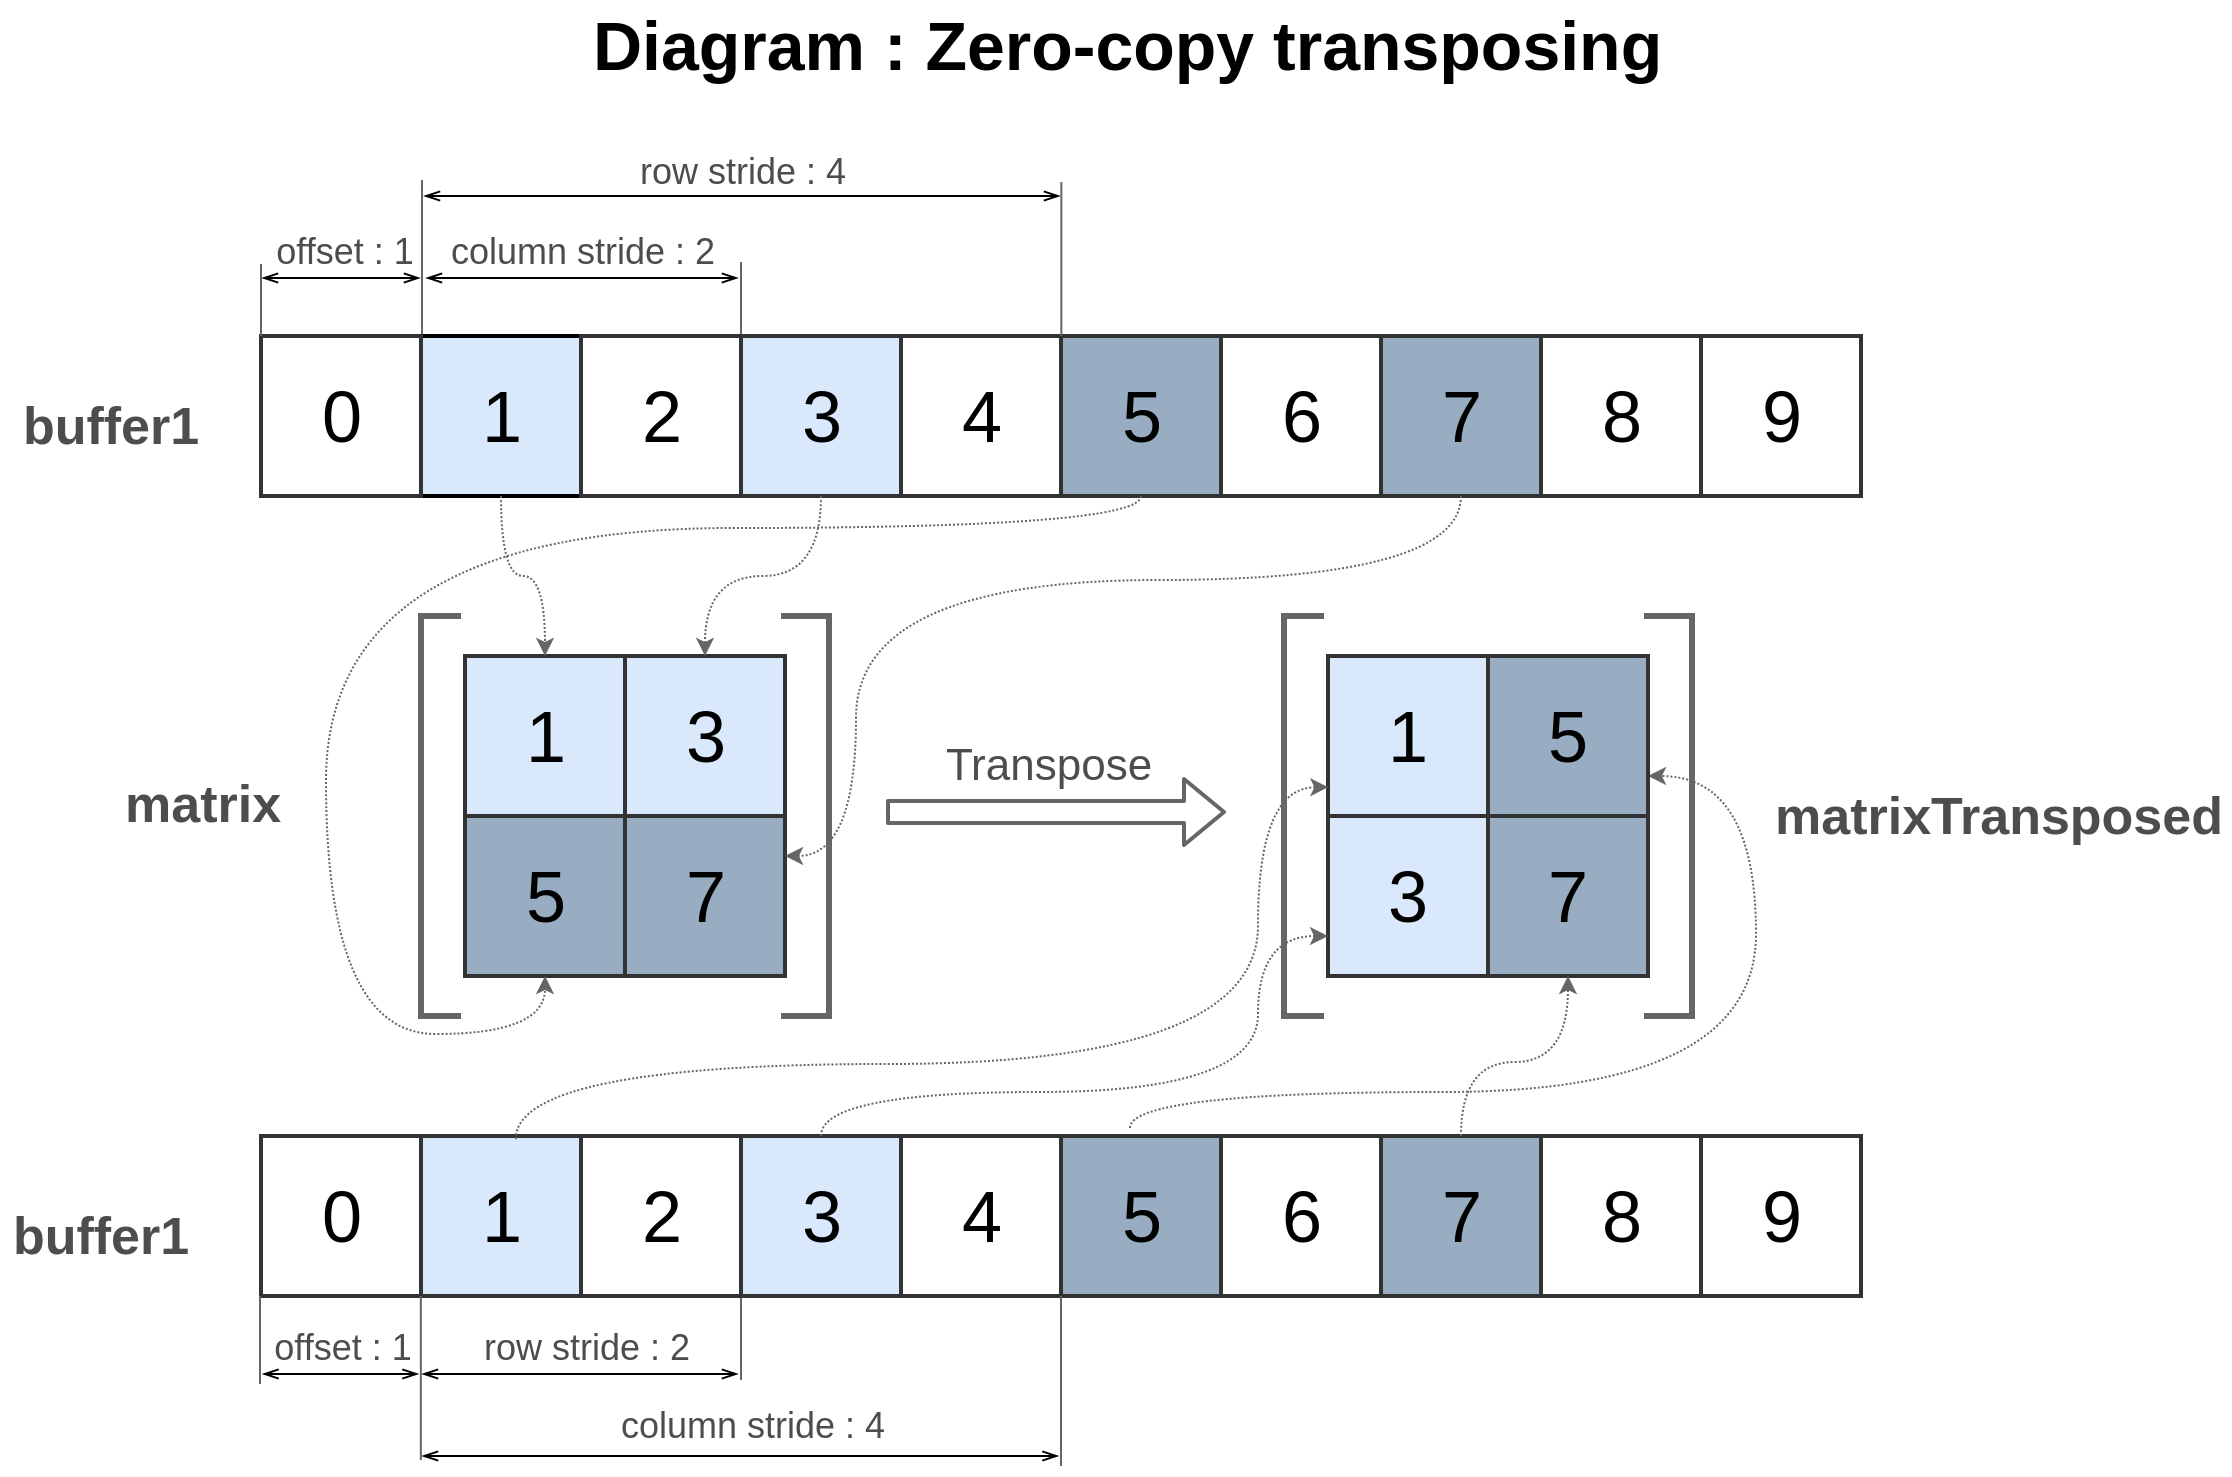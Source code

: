 <mxfile version="12.9.10" type="device" pages="4"><diagram name="ZeroCopyTransposing" id="brjFqHeYQpDOKSrigi9Z"><mxGraphModel dx="1102" dy="572" grid="1" gridSize="1" guides="1" tooltips="1" connect="1" arrows="1" fold="1" page="1" pageScale="1" pageWidth="1400" pageHeight="850" math="0" shadow="0"><root><mxCell id="mjjIMw6PXteYyXm4vTAw-0"/><mxCell id="mjjIMw6PXteYyXm4vTAw-1" parent="mjjIMw6PXteYyXm4vTAw-0"/><mxCell id="mjjIMw6PXteYyXm4vTAw-38" value="Diagram : Zero-copy transposing&amp;nbsp;" style="text;html=1;align=center;verticalAlign=middle;resizable=0;points=[];autosize=1;fontSize=34;fontColor=#000000;fontStyle=1" parent="mjjIMw6PXteYyXm4vTAw-1" vertex="1"><mxGeometry x="451" y="87" width="554" height="46" as="geometry"/></mxCell><mxCell id="X0NsuI-J3AYnw7qVYtDs-2" value="" style="group" parent="mjjIMw6PXteYyXm4vTAw-1" vertex="1" connectable="0"><mxGeometry x="160" y="159" width="1115" height="661" as="geometry"/></mxCell><mxCell id="mjjIMw6PXteYyXm4vTAw-2" value="1" style="whiteSpace=wrap;html=1;aspect=fixed;strokeWidth=2;fontSize=36;strokeColor=#000000;fillColor=#DAE8FC;" parent="X0NsuI-J3AYnw7qVYtDs-2" vertex="1"><mxGeometry x="210.5" y="96" width="80" height="80" as="geometry"/></mxCell><mxCell id="mjjIMw6PXteYyXm4vTAw-3" value="2" style="whiteSpace=wrap;html=1;aspect=fixed;strokeWidth=2;fontSize=36;fillColor=#FFFFFF;strokeColor=#333333;" parent="X0NsuI-J3AYnw7qVYtDs-2" vertex="1"><mxGeometry x="290.5" y="96" width="80" height="80" as="geometry"/></mxCell><mxCell id="mjjIMw6PXteYyXm4vTAw-4" value="3" style="whiteSpace=wrap;html=1;aspect=fixed;strokeWidth=2;fontSize=36;strokeColor=#333333;fillColor=#DAE8FC;" parent="X0NsuI-J3AYnw7qVYtDs-2" vertex="1"><mxGeometry x="370.5" y="96" width="80" height="80" as="geometry"/></mxCell><mxCell id="mjjIMw6PXteYyXm4vTAw-5" value="4" style="whiteSpace=wrap;html=1;aspect=fixed;strokeWidth=2;fontSize=36;fillColor=#FFFFFF;strokeColor=#333333;" parent="X0NsuI-J3AYnw7qVYtDs-2" vertex="1"><mxGeometry x="450.5" y="96" width="80" height="80" as="geometry"/></mxCell><mxCell id="mjjIMw6PXteYyXm4vTAw-6" value="5" style="whiteSpace=wrap;html=1;aspect=fixed;strokeWidth=2;fontSize=36;strokeColor=#333333;fillColor=#99ADC2;gradientColor=none;" parent="X0NsuI-J3AYnw7qVYtDs-2" vertex="1"><mxGeometry x="530.5" y="96" width="80" height="80" as="geometry"/></mxCell><mxCell id="mjjIMw6PXteYyXm4vTAw-7" value="6" style="whiteSpace=wrap;html=1;aspect=fixed;strokeWidth=2;fontSize=36;fillColor=#FFFFFF;strokeColor=#333333;" parent="X0NsuI-J3AYnw7qVYtDs-2" vertex="1"><mxGeometry x="610.5" y="96" width="80" height="80" as="geometry"/></mxCell><mxCell id="mjjIMw6PXteYyXm4vTAw-8" value="7" style="whiteSpace=wrap;html=1;aspect=fixed;strokeWidth=2;fontSize=36;strokeColor=#333333;fillColor=#99ADC2;fontColor=#000000;" parent="X0NsuI-J3AYnw7qVYtDs-2" vertex="1"><mxGeometry x="690.5" y="96" width="80" height="80" as="geometry"/></mxCell><mxCell id="mjjIMw6PXteYyXm4vTAw-9" value="buffer1" style="text;html=1;align=center;verticalAlign=middle;resizable=0;points=[];autosize=1;fontSize=26;fontColor=#4D4D4D;fontStyle=1" parent="X0NsuI-J3AYnw7qVYtDs-2" vertex="1"><mxGeometry x="5.5" y="123" width="99" height="36" as="geometry"/></mxCell><mxCell id="mjjIMw6PXteYyXm4vTAw-11" value="offset : 1" style="text;html=1;align=center;verticalAlign=middle;resizable=0;points=[];autosize=1;fontSize=18;fontColor=#4D4D4D;" parent="X0NsuI-J3AYnw7qVYtDs-2" vertex="1"><mxGeometry x="131.5" y="40" width="80" height="27" as="geometry"/></mxCell><mxCell id="mjjIMw6PXteYyXm4vTAw-14" value="column stride : 2" style="text;html=1;align=center;verticalAlign=middle;resizable=0;points=[];autosize=1;fontSize=18;fontColor=#4D4D4D;" parent="X0NsuI-J3AYnw7qVYtDs-2" vertex="1"><mxGeometry x="219" y="40" width="143" height="27" as="geometry"/></mxCell><mxCell id="mjjIMw6PXteYyXm4vTAw-15" value="8" style="whiteSpace=wrap;html=1;aspect=fixed;strokeWidth=2;fontSize=36;strokeColor=#333333;" parent="X0NsuI-J3AYnw7qVYtDs-2" vertex="1"><mxGeometry x="770.5" y="96" width="80" height="80" as="geometry"/></mxCell><mxCell id="mjjIMw6PXteYyXm4vTAw-16" value="9" style="whiteSpace=wrap;html=1;aspect=fixed;strokeWidth=2;fontSize=36;strokeColor=#333333;" parent="X0NsuI-J3AYnw7qVYtDs-2" vertex="1"><mxGeometry x="850.5" y="96" width="80" height="80" as="geometry"/></mxCell><mxCell id="mjjIMw6PXteYyXm4vTAw-19" value="row stride : 4" style="text;html=1;align=center;verticalAlign=middle;resizable=0;points=[];autosize=1;fontSize=18;fontColor=#4D4D4D;" parent="X0NsuI-J3AYnw7qVYtDs-2" vertex="1"><mxGeometry x="314" width="114" height="27" as="geometry"/></mxCell><mxCell id="mjjIMw6PXteYyXm4vTAw-20" value="1" style="whiteSpace=wrap;html=1;aspect=fixed;strokeWidth=2;fontSize=36;strokeColor=#333333;fillColor=#DAE8FC;" parent="X0NsuI-J3AYnw7qVYtDs-2" vertex="1"><mxGeometry x="210.5" y="496" width="80" height="80" as="geometry"/></mxCell><mxCell id="mjjIMw6PXteYyXm4vTAw-21" value="2" style="whiteSpace=wrap;html=1;aspect=fixed;strokeWidth=2;fontSize=36;fillColor=#FFFFFF;strokeColor=#333333;" parent="X0NsuI-J3AYnw7qVYtDs-2" vertex="1"><mxGeometry x="290.5" y="496" width="80" height="80" as="geometry"/></mxCell><mxCell id="mjjIMw6PXteYyXm4vTAw-22" value="3" style="whiteSpace=wrap;html=1;aspect=fixed;strokeWidth=2;fontSize=36;strokeColor=#333333;fillColor=#DAE8FC;" parent="X0NsuI-J3AYnw7qVYtDs-2" vertex="1"><mxGeometry x="370.5" y="496" width="80" height="80" as="geometry"/></mxCell><mxCell id="mjjIMw6PXteYyXm4vTAw-23" value="4" style="whiteSpace=wrap;html=1;aspect=fixed;strokeWidth=2;fontSize=36;fillColor=#FFFFFF;strokeColor=#333333;" parent="X0NsuI-J3AYnw7qVYtDs-2" vertex="1"><mxGeometry x="450.5" y="496" width="80" height="80" as="geometry"/></mxCell><mxCell id="mjjIMw6PXteYyXm4vTAw-24" value="5" style="whiteSpace=wrap;html=1;aspect=fixed;strokeWidth=2;fontSize=36;strokeColor=#333333;fillColor=#99ADC2;gradientColor=none;" parent="X0NsuI-J3AYnw7qVYtDs-2" vertex="1"><mxGeometry x="530.5" y="496" width="80" height="80" as="geometry"/></mxCell><mxCell id="mjjIMw6PXteYyXm4vTAw-25" value="6" style="whiteSpace=wrap;html=1;aspect=fixed;strokeWidth=2;fontSize=36;fillColor=#FFFFFF;strokeColor=#333333;" parent="X0NsuI-J3AYnw7qVYtDs-2" vertex="1"><mxGeometry x="610.5" y="496" width="80" height="80" as="geometry"/></mxCell><mxCell id="mjjIMw6PXteYyXm4vTAw-26" value="7" style="whiteSpace=wrap;html=1;aspect=fixed;strokeWidth=2;fontSize=36;strokeColor=#333333;fillColor=#99ADC2;fontColor=#000000;" parent="X0NsuI-J3AYnw7qVYtDs-2" vertex="1"><mxGeometry x="690.5" y="496" width="80" height="80" as="geometry"/></mxCell><mxCell id="mjjIMw6PXteYyXm4vTAw-27" value="buffer1" style="text;html=1;align=center;verticalAlign=middle;resizable=0;points=[];autosize=1;fontSize=26;fontColor=#4D4D4D;fontStyle=1" parent="X0NsuI-J3AYnw7qVYtDs-2" vertex="1"><mxGeometry y="528" width="99" height="36" as="geometry"/></mxCell><mxCell id="mjjIMw6PXteYyXm4vTAw-33" value="8" style="whiteSpace=wrap;html=1;aspect=fixed;strokeWidth=2;fontSize=36;strokeColor=#333333;" parent="X0NsuI-J3AYnw7qVYtDs-2" vertex="1"><mxGeometry x="770.5" y="496" width="80" height="80" as="geometry"/></mxCell><mxCell id="mjjIMw6PXteYyXm4vTAw-34" value="9" style="whiteSpace=wrap;html=1;aspect=fixed;strokeWidth=2;fontSize=36;strokeColor=#333333;" parent="X0NsuI-J3AYnw7qVYtDs-2" vertex="1"><mxGeometry x="850.5" y="496" width="80" height="80" as="geometry"/></mxCell><mxCell id="mjjIMw6PXteYyXm4vTAw-39" value="matrix" style="text;html=1;align=center;verticalAlign=middle;resizable=0;points=[];autosize=1;fontSize=26;fontColor=#4D4D4D;fontStyle=1" parent="X0NsuI-J3AYnw7qVYtDs-2" vertex="1"><mxGeometry x="57" y="312" width="88" height="36" as="geometry"/></mxCell><mxCell id="mjjIMw6PXteYyXm4vTAw-40" value="matrixTransposed" style="text;html=1;align=center;verticalAlign=middle;resizable=0;points=[];autosize=1;fontSize=26;fontColor=#4D4D4D;fontStyle=1" parent="X0NsuI-J3AYnw7qVYtDs-2" vertex="1"><mxGeometry x="883" y="318" width="232" height="36" as="geometry"/></mxCell><mxCell id="mjjIMw6PXteYyXm4vTAw-41" value="0" style="whiteSpace=wrap;html=1;aspect=fixed;strokeWidth=2;fontSize=36;fillColor=#FFFFFF;strokeColor=#333333;" parent="X0NsuI-J3AYnw7qVYtDs-2" vertex="1"><mxGeometry x="130.5" y="96" width="80" height="80" as="geometry"/></mxCell><mxCell id="mjjIMw6PXteYyXm4vTAw-42" value="0" style="whiteSpace=wrap;html=1;aspect=fixed;strokeWidth=2;fontSize=36;fillColor=#FFFFFF;strokeColor=#333333;" parent="X0NsuI-J3AYnw7qVYtDs-2" vertex="1"><mxGeometry x="130.5" y="496" width="80" height="80" as="geometry"/></mxCell><mxCell id="mjjIMw6PXteYyXm4vTAw-43" value="1" style="whiteSpace=wrap;html=1;aspect=fixed;strokeWidth=2;fontSize=36;strokeColor=#333333;fillColor=#DAE8FC;" parent="X0NsuI-J3AYnw7qVYtDs-2" vertex="1"><mxGeometry x="232.5" y="256" width="80" height="80" as="geometry"/></mxCell><mxCell id="mjjIMw6PXteYyXm4vTAw-44" value="3" style="whiteSpace=wrap;html=1;aspect=fixed;strokeWidth=2;fontSize=36;strokeColor=#333333;fillColor=#DAE8FC;" parent="X0NsuI-J3AYnw7qVYtDs-2" vertex="1"><mxGeometry x="312.5" y="256" width="80" height="80" as="geometry"/></mxCell><mxCell id="mjjIMw6PXteYyXm4vTAw-45" value="5" style="whiteSpace=wrap;html=1;aspect=fixed;strokeWidth=2;fontSize=36;strokeColor=#333333;fillColor=#99ADC2;gradientColor=none;" parent="X0NsuI-J3AYnw7qVYtDs-2" vertex="1"><mxGeometry x="232.5" y="336" width="80" height="80" as="geometry"/></mxCell><mxCell id="mjjIMw6PXteYyXm4vTAw-46" value="7" style="whiteSpace=wrap;html=1;aspect=fixed;strokeWidth=2;fontSize=36;strokeColor=#333333;fillColor=#99ADC2;fontColor=#000000;" parent="X0NsuI-J3AYnw7qVYtDs-2" vertex="1"><mxGeometry x="312.5" y="336" width="80" height="80" as="geometry"/></mxCell><mxCell id="mjjIMw6PXteYyXm4vTAw-47" value="" style="endArrow=none;html=1;fontSize=40;strokeWidth=3;rounded=0;strokeColor=#666666;" parent="X0NsuI-J3AYnw7qVYtDs-2" edge="1"><mxGeometry width="50" height="50" relative="1" as="geometry"><mxPoint x="230.5" y="436" as="sourcePoint"/><mxPoint x="230.5" y="236" as="targetPoint"/><Array as="points"><mxPoint x="210.5" y="436"/><mxPoint x="210.5" y="236"/></Array></mxGeometry></mxCell><mxCell id="mjjIMw6PXteYyXm4vTAw-48" value="" style="endArrow=none;html=1;fontSize=40;strokeWidth=3;rounded=0;strokeColor=#666666;" parent="X0NsuI-J3AYnw7qVYtDs-2" edge="1"><mxGeometry width="50" height="50" relative="1" as="geometry"><mxPoint x="390.5" y="236" as="sourcePoint"/><mxPoint x="390.5" y="436" as="targetPoint"/><Array as="points"><mxPoint x="414.5" y="236"/><mxPoint x="414.5" y="436"/></Array></mxGeometry></mxCell><mxCell id="mjjIMw6PXteYyXm4vTAw-49" value="1" style="whiteSpace=wrap;html=1;aspect=fixed;strokeWidth=2;fontSize=36;strokeColor=#333333;fillColor=#DAE8FC;" parent="X0NsuI-J3AYnw7qVYtDs-2" vertex="1"><mxGeometry x="664" y="256" width="80" height="80" as="geometry"/></mxCell><mxCell id="mjjIMw6PXteYyXm4vTAw-50" value="5" style="whiteSpace=wrap;html=1;aspect=fixed;strokeWidth=2;fontSize=36;strokeColor=#333333;fillColor=#B5CDE6;gradientColor=none;" parent="X0NsuI-J3AYnw7qVYtDs-2" vertex="1"><mxGeometry x="744" y="256" width="80" height="80" as="geometry"/></mxCell><mxCell id="mjjIMw6PXteYyXm4vTAw-51" value="3" style="whiteSpace=wrap;html=1;aspect=fixed;strokeWidth=2;fontSize=36;strokeColor=#333333;fillColor=#DAE8FC;" parent="X0NsuI-J3AYnw7qVYtDs-2" vertex="1"><mxGeometry x="664" y="336" width="80" height="80" as="geometry"/></mxCell><mxCell id="mjjIMw6PXteYyXm4vTAw-52" value="7" style="whiteSpace=wrap;html=1;aspect=fixed;strokeWidth=2;fontSize=36;strokeColor=#333333;fillColor=#99ADC2;fontColor=#000000;" parent="X0NsuI-J3AYnw7qVYtDs-2" vertex="1"><mxGeometry x="744" y="336" width="80" height="80" as="geometry"/></mxCell><mxCell id="mjjIMw6PXteYyXm4vTAw-53" value="" style="endArrow=none;html=1;fontSize=40;strokeWidth=3;rounded=0;strokeColor=#666666;" parent="X0NsuI-J3AYnw7qVYtDs-2" edge="1"><mxGeometry width="50" height="50" relative="1" as="geometry"><mxPoint x="662" y="436" as="sourcePoint"/><mxPoint x="662" y="236" as="targetPoint"/><Array as="points"><mxPoint x="642" y="436"/><mxPoint x="642" y="236"/></Array></mxGeometry></mxCell><mxCell id="mjjIMw6PXteYyXm4vTAw-54" value="" style="endArrow=none;html=1;fontSize=40;strokeWidth=3;rounded=0;strokeColor=#666666;" parent="X0NsuI-J3AYnw7qVYtDs-2" edge="1"><mxGeometry width="50" height="50" relative="1" as="geometry"><mxPoint x="822" y="236" as="sourcePoint"/><mxPoint x="822" y="436" as="targetPoint"/><Array as="points"><mxPoint x="846" y="236"/><mxPoint x="846" y="436"/></Array></mxGeometry></mxCell><mxCell id="mjjIMw6PXteYyXm4vTAw-57" value="" style="shape=flexArrow;endArrow=classic;html=1;strokeColor=#666666;strokeWidth=2;fontSize=29;fontColor=#333333;" parent="X0NsuI-J3AYnw7qVYtDs-2" edge="1"><mxGeometry width="50" height="50" relative="1" as="geometry"><mxPoint x="443" y="334" as="sourcePoint"/><mxPoint x="613" y="334" as="targetPoint"/></mxGeometry></mxCell><mxCell id="b6yClRXL2oSQO8NkGz7G-1" value="" style="endArrow=none;html=1;strokeColor=#666666;strokeWidth=1;fontSize=26;fontColor=#333333;exitX=0;exitY=0;exitDx=0;exitDy=0;" parent="X0NsuI-J3AYnw7qVYtDs-2" edge="1"><mxGeometry width="50" height="50" relative="1" as="geometry"><mxPoint x="211" y="95" as="sourcePoint"/><mxPoint x="211" y="18" as="targetPoint"/></mxGeometry></mxCell><mxCell id="b6yClRXL2oSQO8NkGz7G-3" value="" style="endArrow=openThin;startArrow=openThin;html=1;strokeColor=#000000;strokeWidth=1;fontSize=26;fontColor=#333333;startFill=0;endFill=0;" parent="X0NsuI-J3AYnw7qVYtDs-2" edge="1"><mxGeometry width="50" height="50" relative="1" as="geometry"><mxPoint x="131" y="67" as="sourcePoint"/><mxPoint x="210" y="67" as="targetPoint"/></mxGeometry></mxCell><mxCell id="b6yClRXL2oSQO8NkGz7G-5" value="" style="endArrow=openThin;startArrow=openThin;html=1;strokeColor=#000000;strokeWidth=1;fontSize=26;fontColor=#333333;startFill=0;endFill=0;" parent="X0NsuI-J3AYnw7qVYtDs-2" edge="1"><mxGeometry width="50" height="50" relative="1" as="geometry"><mxPoint x="213" y="67" as="sourcePoint"/><mxPoint x="369" y="67" as="targetPoint"/></mxGeometry></mxCell><mxCell id="b6yClRXL2oSQO8NkGz7G-7" value="" style="endArrow=none;html=1;strokeColor=#666666;strokeWidth=1;fontSize=26;fontColor=#333333;exitX=0;exitY=0;exitDx=0;exitDy=0;" parent="X0NsuI-J3AYnw7qVYtDs-2" edge="1"><mxGeometry width="50" height="50" relative="1" as="geometry"><mxPoint x="370.5" y="95" as="sourcePoint"/><mxPoint x="370.5" y="59" as="targetPoint"/></mxGeometry></mxCell><mxCell id="b6yClRXL2oSQO8NkGz7G-8" value="" style="endArrow=openThin;startArrow=openThin;html=1;strokeColor=#000000;strokeWidth=1;fontSize=26;fontColor=#333333;startFill=0;endFill=0;" parent="X0NsuI-J3AYnw7qVYtDs-2" edge="1"><mxGeometry width="50" height="50" relative="1" as="geometry"><mxPoint x="212" y="26" as="sourcePoint"/><mxPoint x="530" y="26" as="targetPoint"/></mxGeometry></mxCell><mxCell id="b6yClRXL2oSQO8NkGz7G-9" value="offset : 1" style="text;html=1;align=center;verticalAlign=middle;resizable=0;points=[];autosize=1;fontSize=18;fontColor=#4D4D4D;" parent="X0NsuI-J3AYnw7qVYtDs-2" vertex="1"><mxGeometry x="130.75" y="588" width="80" height="27" as="geometry"/></mxCell><mxCell id="b6yClRXL2oSQO8NkGz7G-10" value="row stride : 2" style="text;html=1;align=center;verticalAlign=middle;resizable=0;points=[];autosize=1;fontSize=18;fontColor=#4D4D4D;" parent="X0NsuI-J3AYnw7qVYtDs-2" vertex="1"><mxGeometry x="236.25" y="588" width="114" height="27" as="geometry"/></mxCell><mxCell id="b6yClRXL2oSQO8NkGz7G-11" value="column stride : 4" style="text;html=1;align=center;verticalAlign=middle;resizable=0;points=[];autosize=1;fontSize=18;fontColor=#4D4D4D;" parent="X0NsuI-J3AYnw7qVYtDs-2" vertex="1"><mxGeometry x="304" y="627" width="143" height="27" as="geometry"/></mxCell><mxCell id="b6yClRXL2oSQO8NkGz7G-12" value="" style="endArrow=none;html=1;strokeColor=#666666;strokeWidth=1;fontSize=26;fontColor=#333333;" parent="X0NsuI-J3AYnw7qVYtDs-2" edge="1"><mxGeometry width="50" height="50" relative="1" as="geometry"><mxPoint x="130" y="620" as="sourcePoint"/><mxPoint x="130" y="576" as="targetPoint"/></mxGeometry></mxCell><mxCell id="b6yClRXL2oSQO8NkGz7G-13" value="" style="endArrow=none;html=1;strokeColor=#666666;strokeWidth=1;fontSize=26;fontColor=#333333;" parent="X0NsuI-J3AYnw7qVYtDs-2" edge="1"><mxGeometry width="50" height="50" relative="1" as="geometry"><mxPoint x="210.42" y="658" as="sourcePoint"/><mxPoint x="210.42" y="576" as="targetPoint"/></mxGeometry></mxCell><mxCell id="b6yClRXL2oSQO8NkGz7G-14" value="" style="endArrow=openThin;startArrow=openThin;html=1;strokeColor=#000000;strokeWidth=1;fontSize=26;fontColor=#333333;startFill=0;endFill=0;" parent="X0NsuI-J3AYnw7qVYtDs-2" edge="1"><mxGeometry width="50" height="50" relative="1" as="geometry"><mxPoint x="131.25" y="615" as="sourcePoint"/><mxPoint x="209.25" y="615" as="targetPoint"/></mxGeometry></mxCell><mxCell id="b6yClRXL2oSQO8NkGz7G-15" value="" style="endArrow=openThin;startArrow=openThin;html=1;strokeColor=#000000;strokeWidth=1;fontSize=26;fontColor=#333333;startFill=0;endFill=0;" parent="X0NsuI-J3AYnw7qVYtDs-2" edge="1"><mxGeometry width="50" height="50" relative="1" as="geometry"><mxPoint x="211" y="615" as="sourcePoint"/><mxPoint x="369" y="615" as="targetPoint"/></mxGeometry></mxCell><mxCell id="b6yClRXL2oSQO8NkGz7G-16" value="" style="endArrow=none;html=1;strokeColor=#666666;strokeWidth=1;fontSize=26;fontColor=#333333;" parent="X0NsuI-J3AYnw7qVYtDs-2" edge="1"><mxGeometry width="50" height="50" relative="1" as="geometry"><mxPoint x="530.5" y="661" as="sourcePoint"/><mxPoint x="530.5" y="576" as="targetPoint"/></mxGeometry></mxCell><mxCell id="b6yClRXL2oSQO8NkGz7G-17" value="" style="endArrow=none;html=1;strokeColor=#666666;strokeWidth=1;fontSize=26;fontColor=#333333;" parent="X0NsuI-J3AYnw7qVYtDs-2" edge="1"><mxGeometry width="50" height="50" relative="1" as="geometry"><mxPoint x="370.5" y="618" as="sourcePoint"/><mxPoint x="370.5" y="577" as="targetPoint"/></mxGeometry></mxCell><mxCell id="b6yClRXL2oSQO8NkGz7G-18" value="" style="endArrow=openThin;startArrow=openThin;html=1;strokeColor=#000000;strokeWidth=1;fontSize=26;fontColor=#333333;startFill=0;endFill=0;" parent="X0NsuI-J3AYnw7qVYtDs-2" edge="1"><mxGeometry width="50" height="50" relative="1" as="geometry"><mxPoint x="211" y="656" as="sourcePoint"/><mxPoint x="529.25" y="656" as="targetPoint"/></mxGeometry></mxCell><mxCell id="b6yClRXL2oSQO8NkGz7G-19" value="Transpose" style="text;html=1;align=center;verticalAlign=middle;resizable=0;points=[];autosize=1;fontSize=22;fontColor=#4D4D4D;" parent="X0NsuI-J3AYnw7qVYtDs-2" vertex="1"><mxGeometry x="467" y="295" width="113" height="31" as="geometry"/></mxCell><mxCell id="TKx7oV-STijvM0rGkK0R-0" style="edgeStyle=orthogonalEdgeStyle;rounded=0;orthogonalLoop=1;jettySize=auto;html=1;exitX=0.5;exitY=1;exitDx=0;exitDy=0;entryX=0.5;entryY=0;entryDx=0;entryDy=0;strokeColor=#666666;curved=1;dashed=1;dashPattern=1 1;" parent="X0NsuI-J3AYnw7qVYtDs-2" source="mjjIMw6PXteYyXm4vTAw-4" target="mjjIMw6PXteYyXm4vTAw-44" edge="1"><mxGeometry relative="1" as="geometry"/></mxCell><mxCell id="b6yClRXL2oSQO8NkGz7G-20" style="edgeStyle=orthogonalEdgeStyle;rounded=0;orthogonalLoop=1;jettySize=auto;html=1;exitX=0.5;exitY=1;exitDx=0;exitDy=0;entryX=0.5;entryY=0;entryDx=0;entryDy=0;strokeColor=#666666;curved=1;dashed=1;dashPattern=1 1;" parent="X0NsuI-J3AYnw7qVYtDs-2" source="mjjIMw6PXteYyXm4vTAw-2" target="mjjIMw6PXteYyXm4vTAw-43" edge="1"><mxGeometry relative="1" as="geometry"><mxPoint x="411.5" y="177" as="sourcePoint"/><mxPoint x="353.5" y="257" as="targetPoint"/></mxGeometry></mxCell><mxCell id="b6yClRXL2oSQO8NkGz7G-25" style="edgeStyle=orthogonalEdgeStyle;rounded=0;orthogonalLoop=1;jettySize=auto;html=1;exitX=0.5;exitY=0;exitDx=0;exitDy=0;entryX=0.5;entryY=1;entryDx=0;entryDy=0;strokeColor=#666666;curved=1;dashed=1;dashPattern=1 1;" parent="X0NsuI-J3AYnw7qVYtDs-2" source="mjjIMw6PXteYyXm4vTAw-26" target="mjjIMw6PXteYyXm4vTAw-52" edge="1"><mxGeometry relative="1" as="geometry"><mxPoint x="795" y="416" as="sourcePoint"/><mxPoint x="817" y="496" as="targetPoint"/><Array as="points"><mxPoint x="731" y="459"/><mxPoint x="784" y="459"/></Array></mxGeometry></mxCell><mxCell id="b6yClRXL2oSQO8NkGz7G-26" style="edgeStyle=orthogonalEdgeStyle;rounded=0;orthogonalLoop=1;jettySize=auto;html=1;exitX=0.5;exitY=1;exitDx=0;exitDy=0;strokeColor=#666666;curved=1;dashed=1;dashPattern=1 1;entryX=1;entryY=0.25;entryDx=0;entryDy=0;" parent="X0NsuI-J3AYnw7qVYtDs-2" source="mjjIMw6PXteYyXm4vTAw-8" target="mjjIMw6PXteYyXm4vTAw-46" edge="1"><mxGeometry relative="1" as="geometry"><mxPoint x="565.02" y="176.04" as="sourcePoint"/><mxPoint x="281.02" y="337" as="targetPoint"/><Array as="points"><mxPoint x="731" y="218"/><mxPoint x="428" y="218"/><mxPoint x="428" y="356"/></Array></mxGeometry></mxCell><mxCell id="b6yClRXL2oSQO8NkGz7G-27" style="edgeStyle=orthogonalEdgeStyle;rounded=0;orthogonalLoop=1;jettySize=auto;html=1;exitX=0.5;exitY=0;exitDx=0;exitDy=0;entryX=0;entryY=0.75;entryDx=0;entryDy=0;strokeColor=#666666;curved=1;dashed=1;dashPattern=1 1;" parent="X0NsuI-J3AYnw7qVYtDs-2" source="mjjIMw6PXteYyXm4vTAw-22" target="mjjIMw6PXteYyXm4vTAw-51" edge="1"><mxGeometry relative="1" as="geometry"><mxPoint x="571.5" y="497" as="sourcePoint"/><mxPoint x="765" y="337" as="targetPoint"/><Array as="points"><mxPoint x="411" y="474"/><mxPoint x="629" y="474"/><mxPoint x="629" y="396"/></Array></mxGeometry></mxCell><mxCell id="b6yClRXL2oSQO8NkGz7G-29" style="edgeStyle=orthogonalEdgeStyle;rounded=0;orthogonalLoop=1;jettySize=auto;html=1;exitX=0.431;exitY=-0.05;exitDx=0;exitDy=0;entryX=1;entryY=0.75;entryDx=0;entryDy=0;strokeColor=#666666;curved=1;dashed=1;dashPattern=1 1;exitPerimeter=0;" parent="X0NsuI-J3AYnw7qVYtDs-2" source="mjjIMw6PXteYyXm4vTAw-24" target="mjjIMw6PXteYyXm4vTAw-50" edge="1"><mxGeometry relative="1" as="geometry"><mxPoint x="731.5" y="497" as="sourcePoint"/><mxPoint x="785" y="417" as="targetPoint"/><Array as="points"><mxPoint x="565" y="474"/><mxPoint x="878" y="474"/><mxPoint x="878" y="316"/></Array></mxGeometry></mxCell><mxCell id="4P07TDxc-xeIsngJjTB1-0" style="edgeStyle=orthogonalEdgeStyle;rounded=0;orthogonalLoop=1;jettySize=auto;html=1;exitX=0.592;exitY=0.02;exitDx=0;exitDy=0;entryX=0.002;entryY=0.82;entryDx=0;entryDy=0;strokeColor=#666666;curved=1;dashed=1;dashPattern=1 1;entryPerimeter=0;exitPerimeter=0;" parent="X0NsuI-J3AYnw7qVYtDs-2" edge="1"><mxGeometry relative="1" as="geometry"><mxPoint x="257.86" y="497.6" as="sourcePoint"/><mxPoint x="664.16" y="321.6" as="targetPoint"/><Array as="points"><mxPoint x="258" y="460"/><mxPoint x="629" y="460"/><mxPoint x="629" y="322"/></Array></mxGeometry></mxCell><mxCell id="20ra6vJ9-lzlf1ebyOCS-0" style="edgeStyle=orthogonalEdgeStyle;rounded=0;orthogonalLoop=1;jettySize=auto;html=1;entryX=0.5;entryY=1;entryDx=0;entryDy=0;strokeColor=#666666;curved=1;dashed=1;dashPattern=1 1;exitX=0.5;exitY=1;exitDx=0;exitDy=0;" parent="X0NsuI-J3AYnw7qVYtDs-2" source="mjjIMw6PXteYyXm4vTAw-6" target="mjjIMw6PXteYyXm4vTAw-45" edge="1"><mxGeometry relative="1" as="geometry"><mxPoint x="411.5" y="177" as="sourcePoint"/><mxPoint x="353.5" y="257" as="targetPoint"/><Array as="points"><mxPoint x="571" y="192"/><mxPoint x="163" y="192"/><mxPoint x="163" y="445"/><mxPoint x="273" y="445"/></Array></mxGeometry></mxCell><mxCell id="cBMcKE7PSigdlz7EGPC5-0" value="5" style="whiteSpace=wrap;html=1;aspect=fixed;strokeWidth=2;fontSize=36;strokeColor=#333333;fillColor=#99ADC2;gradientColor=none;" parent="X0NsuI-J3AYnw7qVYtDs-2" vertex="1"><mxGeometry x="744" y="256" width="80" height="80" as="geometry"/></mxCell><mxCell id="X0NsuI-J3AYnw7qVYtDs-0" value="" style="endArrow=none;html=1;strokeColor=#666666;strokeWidth=1;fontSize=26;fontColor=#333333;exitX=0;exitY=0;exitDx=0;exitDy=0;" parent="X0NsuI-J3AYnw7qVYtDs-2" edge="1"><mxGeometry width="50" height="50" relative="1" as="geometry"><mxPoint x="530.67" y="96" as="sourcePoint"/><mxPoint x="530.67" y="19" as="targetPoint"/></mxGeometry></mxCell><mxCell id="X0NsuI-J3AYnw7qVYtDs-1" value="" style="endArrow=none;html=1;strokeColor=#666666;strokeWidth=1;fontSize=26;fontColor=#333333;exitX=0;exitY=0;exitDx=0;exitDy=0;" parent="X0NsuI-J3AYnw7qVYtDs-2" edge="1"><mxGeometry width="50" height="50" relative="1" as="geometry"><mxPoint x="130.5" y="96" as="sourcePoint"/><mxPoint x="130.5" y="60" as="targetPoint"/></mxGeometry></mxCell></root></mxGraphModel></diagram><diagram name="StandardStrides" id="TGiXgqdRnRdyT5G-hYE_"><mxGraphModel dx="1837" dy="953" grid="1" gridSize="1" guides="1" tooltips="1" connect="1" arrows="1" fold="1" page="1" pageScale="1" pageWidth="1400" pageHeight="850" math="0" shadow="0"><root><mxCell id="dFRpGr8accxYqAN4KI7v-0"/><mxCell id="dFRpGr8accxYqAN4KI7v-1" parent="dFRpGr8accxYqAN4KI7v-0"/><mxCell id="dFRpGr8accxYqAN4KI7v-15" value="Diagram : Standard strides&amp;nbsp;" style="text;html=1;align=center;verticalAlign=middle;resizable=0;points=[];autosize=1;fontSize=34;fontColor=#000000;fontStyle=1" vertex="1" parent="dFRpGr8accxYqAN4KI7v-1"><mxGeometry x="502" y="87" width="453" height="46" as="geometry"/></mxCell><mxCell id="WnXEU9zVAweQjQrZR2Lu-0" value="" style="group" vertex="1" connectable="0" parent="dFRpGr8accxYqAN4KI7v-1"><mxGeometry x="301" y="157" width="823.5" height="440" as="geometry"/></mxCell><mxCell id="dFRpGr8accxYqAN4KI7v-2" value="1" style="whiteSpace=wrap;html=1;aspect=fixed;strokeWidth=2;fontSize=36;strokeColor=#000000;fillColor=#DAE8FC;" vertex="1" parent="WnXEU9zVAweQjQrZR2Lu-0"><mxGeometry x="103.5" y="99" width="80" height="80" as="geometry"/></mxCell><mxCell id="dFRpGr8accxYqAN4KI7v-3" value="2" style="whiteSpace=wrap;html=1;aspect=fixed;strokeWidth=2;fontSize=36;fillColor=#DAE8FC;strokeColor=#333333;" vertex="1" parent="WnXEU9zVAweQjQrZR2Lu-0"><mxGeometry x="183.5" y="99" width="80" height="80" as="geometry"/></mxCell><mxCell id="dFRpGr8accxYqAN4KI7v-4" style="edgeStyle=orthogonalEdgeStyle;rounded=0;orthogonalLoop=1;jettySize=auto;html=1;exitX=0.5;exitY=1;exitDx=0;exitDy=0;entryX=0.5;entryY=0;entryDx=0;entryDy=0;strokeColor=#666666;curved=1;dashed=1;dashPattern=1 1;" edge="1" parent="WnXEU9zVAweQjQrZR2Lu-0" source="dFRpGr8accxYqAN4KI7v-3" target="dFRpGr8accxYqAN4KI7v-18"><mxGeometry relative="1" as="geometry"><Array as="points"><mxPoint x="224" y="209"/><mxPoint x="502" y="209"/></Array></mxGeometry></mxCell><mxCell id="dFRpGr8accxYqAN4KI7v-5" value="3" style="whiteSpace=wrap;html=1;aspect=fixed;strokeWidth=2;fontSize=36;strokeColor=#333333;fillColor=#99ADC2;" vertex="1" parent="WnXEU9zVAweQjQrZR2Lu-0"><mxGeometry x="263.5" y="99" width="80" height="80" as="geometry"/></mxCell><mxCell id="dFRpGr8accxYqAN4KI7v-6" value="4" style="whiteSpace=wrap;html=1;aspect=fixed;strokeWidth=2;fontSize=36;fillColor=#99ADC2;strokeColor=#333333;" vertex="1" parent="WnXEU9zVAweQjQrZR2Lu-0"><mxGeometry x="343.5" y="99" width="80" height="80" as="geometry"/></mxCell><mxCell id="dFRpGr8accxYqAN4KI7v-7" value="5" style="whiteSpace=wrap;html=1;aspect=fixed;strokeWidth=2;fontSize=36;strokeColor=#333333;fillColor=#FFFFFF;gradientColor=none;" vertex="1" parent="WnXEU9zVAweQjQrZR2Lu-0"><mxGeometry x="423.5" y="99" width="80" height="80" as="geometry"/></mxCell><mxCell id="dFRpGr8accxYqAN4KI7v-8" value="6" style="whiteSpace=wrap;html=1;aspect=fixed;strokeWidth=2;fontSize=36;fillColor=#FFFFFF;strokeColor=#333333;" vertex="1" parent="WnXEU9zVAweQjQrZR2Lu-0"><mxGeometry x="503.5" y="99" width="80" height="80" as="geometry"/></mxCell><mxCell id="dFRpGr8accxYqAN4KI7v-9" value="7" style="whiteSpace=wrap;html=1;aspect=fixed;strokeWidth=2;fontSize=36;strokeColor=#333333;fillColor=#FFFFFF;fontColor=#333333;" vertex="1" parent="WnXEU9zVAweQjQrZR2Lu-0"><mxGeometry x="583.5" y="99" width="80" height="80" as="geometry"/></mxCell><mxCell id="dFRpGr8accxYqAN4KI7v-10" value="buffer" style="text;html=1;align=center;verticalAlign=middle;resizable=0;points=[];autosize=1;fontSize=26;fontColor=#4D4D4D;fontStyle=1" vertex="1" parent="WnXEU9zVAweQjQrZR2Lu-0"><mxGeometry y="125" width="85" height="36" as="geometry"/></mxCell><mxCell id="dFRpGr8accxYqAN4KI7v-11" value="column&amp;nbsp;stride : 1" style="text;html=1;align=center;verticalAlign=middle;resizable=0;points=[];autosize=1;fontSize=18;fontColor=#4D4D4D;" vertex="1" parent="WnXEU9zVAweQjQrZR2Lu-0"><mxGeometry x="109" y="36" width="143" height="27" as="geometry"/></mxCell><mxCell id="dFRpGr8accxYqAN4KI7v-12" value="8" style="whiteSpace=wrap;html=1;aspect=fixed;strokeWidth=2;fontSize=36;strokeColor=#333333;" vertex="1" parent="WnXEU9zVAweQjQrZR2Lu-0"><mxGeometry x="663.5" y="99" width="80" height="80" as="geometry"/></mxCell><mxCell id="dFRpGr8accxYqAN4KI7v-13" value="9" style="whiteSpace=wrap;html=1;aspect=fixed;strokeWidth=2;fontSize=36;strokeColor=#333333;" vertex="1" parent="WnXEU9zVAweQjQrZR2Lu-0"><mxGeometry x="743.5" y="99" width="80" height="80" as="geometry"/></mxCell><mxCell id="dFRpGr8accxYqAN4KI7v-14" value="row stride : 2" style="text;html=1;align=center;verticalAlign=middle;resizable=0;points=[];autosize=1;fontSize=18;fontColor=#4D4D4D;" vertex="1" parent="WnXEU9zVAweQjQrZR2Lu-0"><mxGeometry x="129" width="114" height="27" as="geometry"/></mxCell><mxCell id="dFRpGr8accxYqAN4KI7v-16" value="matrix" style="text;html=1;align=center;verticalAlign=middle;resizable=0;points=[];autosize=1;fontSize=26;fontColor=#4D4D4D;fontStyle=1" vertex="1" parent="WnXEU9zVAweQjQrZR2Lu-0"><mxGeometry x="206" y="316" width="88" height="36" as="geometry"/></mxCell><mxCell id="dFRpGr8accxYqAN4KI7v-17" value="1" style="whiteSpace=wrap;html=1;aspect=fixed;strokeWidth=2;fontSize=36;strokeColor=#333333;fillColor=#DAE8FC;" vertex="1" parent="WnXEU9zVAweQjQrZR2Lu-0"><mxGeometry x="381.5" y="260" width="80" height="80" as="geometry"/></mxCell><mxCell id="dFRpGr8accxYqAN4KI7v-18" value="2" style="whiteSpace=wrap;html=1;aspect=fixed;strokeWidth=2;fontSize=36;strokeColor=#333333;fillColor=#DAE8FC;" vertex="1" parent="WnXEU9zVAweQjQrZR2Lu-0"><mxGeometry x="461.5" y="260" width="80" height="80" as="geometry"/></mxCell><mxCell id="dFRpGr8accxYqAN4KI7v-19" value="3" style="whiteSpace=wrap;html=1;aspect=fixed;strokeWidth=2;fontSize=36;strokeColor=#333333;fillColor=#99ADC2;gradientColor=none;fontColor=#000000;" vertex="1" parent="WnXEU9zVAweQjQrZR2Lu-0"><mxGeometry x="381.5" y="340" width="80" height="80" as="geometry"/></mxCell><mxCell id="dFRpGr8accxYqAN4KI7v-20" value="4" style="whiteSpace=wrap;html=1;aspect=fixed;strokeWidth=2;fontSize=36;strokeColor=#333333;fillColor=#99ADC2;fontColor=#000000;" vertex="1" parent="WnXEU9zVAweQjQrZR2Lu-0"><mxGeometry x="461.5" y="340" width="80" height="80" as="geometry"/></mxCell><mxCell id="dFRpGr8accxYqAN4KI7v-21" value="" style="endArrow=none;html=1;fontSize=40;strokeWidth=3;rounded=0;strokeColor=#666666;" edge="1" parent="WnXEU9zVAweQjQrZR2Lu-0"><mxGeometry width="50" height="50" relative="1" as="geometry"><mxPoint x="379.5" y="440" as="sourcePoint"/><mxPoint x="379.5" y="240" as="targetPoint"/><Array as="points"><mxPoint x="359.5" y="440"/><mxPoint x="359.5" y="240"/></Array></mxGeometry></mxCell><mxCell id="dFRpGr8accxYqAN4KI7v-22" value="" style="endArrow=none;html=1;fontSize=40;strokeWidth=3;rounded=0;strokeColor=#666666;" edge="1" parent="WnXEU9zVAweQjQrZR2Lu-0"><mxGeometry width="50" height="50" relative="1" as="geometry"><mxPoint x="539.5" y="240" as="sourcePoint"/><mxPoint x="539.5" y="440" as="targetPoint"/><Array as="points"><mxPoint x="563.5" y="240"/><mxPoint x="563.5" y="440"/></Array></mxGeometry></mxCell><mxCell id="dFRpGr8accxYqAN4KI7v-23" value="" style="endArrow=none;html=1;strokeColor=#666666;strokeWidth=1;fontSize=26;fontColor=#333333;exitX=0;exitY=0;exitDx=0;exitDy=0;" edge="1" parent="WnXEU9zVAweQjQrZR2Lu-0"><mxGeometry width="50" height="50" relative="1" as="geometry"><mxPoint x="103.5" y="98" as="sourcePoint"/><mxPoint x="104" y="21" as="targetPoint"/></mxGeometry></mxCell><mxCell id="dFRpGr8accxYqAN4KI7v-24" value="" style="endArrow=openThin;startArrow=openThin;html=1;strokeColor=#000000;strokeWidth=1;fontSize=26;fontColor=#333333;startFill=0;endFill=0;" edge="1" parent="WnXEU9zVAweQjQrZR2Lu-0"><mxGeometry width="50" height="50" relative="1" as="geometry"><mxPoint x="105" y="70" as="sourcePoint"/><mxPoint x="182" y="70" as="targetPoint"/></mxGeometry></mxCell><mxCell id="dFRpGr8accxYqAN4KI7v-27" value="" style="endArrow=openThin;startArrow=openThin;html=1;strokeColor=#000000;strokeWidth=1;fontSize=26;fontColor=#333333;startFill=0;endFill=0;" edge="1" parent="WnXEU9zVAweQjQrZR2Lu-0"><mxGeometry width="50" height="50" relative="1" as="geometry"><mxPoint x="105" y="29" as="sourcePoint"/><mxPoint x="264" y="29" as="targetPoint"/></mxGeometry></mxCell><mxCell id="dFRpGr8accxYqAN4KI7v-28" style="edgeStyle=orthogonalEdgeStyle;rounded=0;orthogonalLoop=1;jettySize=auto;html=1;exitX=0.5;exitY=1;exitDx=0;exitDy=0;entryX=0.5;entryY=0;entryDx=0;entryDy=0;strokeColor=#666666;curved=1;dashed=1;dashPattern=1 1;" edge="1" parent="WnXEU9zVAweQjQrZR2Lu-0" source="dFRpGr8accxYqAN4KI7v-2" target="dFRpGr8accxYqAN4KI7v-17"><mxGeometry relative="1" as="geometry"><mxPoint x="304.5" y="180" as="sourcePoint"/><mxPoint x="246.5" y="260" as="targetPoint"/></mxGeometry></mxCell><mxCell id="dFRpGr8accxYqAN4KI7v-29" style="edgeStyle=orthogonalEdgeStyle;rounded=0;orthogonalLoop=1;jettySize=auto;html=1;exitX=0.5;exitY=1;exitDx=0;exitDy=0;strokeColor=#666666;curved=1;dashed=1;dashPattern=1 1;entryX=1;entryY=0.25;entryDx=0;entryDy=0;" edge="1" parent="WnXEU9zVAweQjQrZR2Lu-0" source="dFRpGr8accxYqAN4KI7v-6" target="dFRpGr8accxYqAN4KI7v-20"><mxGeometry relative="1" as="geometry"><mxPoint x="458.02" y="179.04" as="sourcePoint"/><mxPoint x="174.02" y="340" as="targetPoint"/><Array as="points"><mxPoint x="384" y="188"/><mxPoint x="592" y="188"/><mxPoint x="592" y="360"/></Array></mxGeometry></mxCell><mxCell id="dFRpGr8accxYqAN4KI7v-30" style="edgeStyle=orthogonalEdgeStyle;rounded=0;orthogonalLoop=1;jettySize=auto;html=1;entryX=0.5;entryY=1;entryDx=0;entryDy=0;strokeColor=#666666;curved=1;dashed=1;dashPattern=1 1;exitX=0.5;exitY=1;exitDx=0;exitDy=0;" edge="1" parent="WnXEU9zVAweQjQrZR2Lu-0" source="dFRpGr8accxYqAN4KI7v-5" target="dFRpGr8accxYqAN4KI7v-19"><mxGeometry relative="1" as="geometry"><mxPoint x="304.5" y="180" as="sourcePoint"/><mxPoint x="246.5" y="260" as="targetPoint"/><Array as="points"><mxPoint x="304" y="202"/><mxPoint x="592" y="202"/><mxPoint x="592" y="440"/><mxPoint x="422" y="440"/></Array></mxGeometry></mxCell><mxCell id="dFRpGr8accxYqAN4KI7v-31" value="" style="endArrow=none;html=1;strokeColor=#666666;strokeWidth=1;fontSize=26;fontColor=#333333;exitX=0;exitY=0;exitDx=0;exitDy=0;" edge="1" parent="WnXEU9zVAweQjQrZR2Lu-0"><mxGeometry width="50" height="50" relative="1" as="geometry"><mxPoint x="183.5" y="100" as="sourcePoint"/><mxPoint x="183.5" y="64" as="targetPoint"/></mxGeometry></mxCell><mxCell id="dFRpGr8accxYqAN4KI7v-32" value="" style="endArrow=none;html=1;strokeColor=#666666;strokeWidth=1;fontSize=26;fontColor=#333333;exitX=0;exitY=0;exitDx=0;exitDy=0;" edge="1" parent="WnXEU9zVAweQjQrZR2Lu-0"><mxGeometry width="50" height="50" relative="1" as="geometry"><mxPoint x="264" y="99" as="sourcePoint"/><mxPoint x="264" y="18" as="targetPoint"/></mxGeometry></mxCell></root></mxGraphModel></diagram><diagram name="NonStandardStrides" id="uFZx3oDpYqtF1DHiS5-X"><mxGraphModel dx="2204" dy="1144" grid="1" gridSize="1" guides="1" tooltips="1" connect="1" arrows="1" fold="1" page="1" pageScale="1" pageWidth="1400" pageHeight="850" math="0" shadow="0"><root><mxCell id="xCa1cLGWwsM5HEhkHsPc-0"/><mxCell id="xCa1cLGWwsM5HEhkHsPc-1" parent="xCa1cLGWwsM5HEhkHsPc-0"/><mxCell id="xCa1cLGWwsM5HEhkHsPc-26" value="Diagram : Non-standard strides&amp;nbsp;" style="text;html=1;align=center;verticalAlign=middle;resizable=0;points=[];autosize=1;fontSize=34;fontColor=#000000;fontStyle=1" vertex="1" parent="xCa1cLGWwsM5HEhkHsPc-1"><mxGeometry x="465" y="87" width="527" height="46" as="geometry"/></mxCell><mxCell id="3-_QgV7oonJ8uz5ZOAFD-0" value="" style="group" vertex="1" connectable="0" parent="xCa1cLGWwsM5HEhkHsPc-1"><mxGeometry x="318" y="166" width="823.5" height="463" as="geometry"/></mxCell><mxCell id="xCa1cLGWwsM5HEhkHsPc-2" value="1" style="whiteSpace=wrap;html=1;aspect=fixed;strokeWidth=2;fontSize=36;strokeColor=#000000;fillColor=#DAE8FC;" vertex="1" parent="3-_QgV7oonJ8uz5ZOAFD-0"><mxGeometry x="103.5" y="96" width="80" height="80" as="geometry"/></mxCell><mxCell id="xCa1cLGWwsM5HEhkHsPc-3" value="2" style="whiteSpace=wrap;html=1;aspect=fixed;strokeWidth=2;fontSize=36;fillColor=#FFFFFF;strokeColor=#333333;" vertex="1" parent="3-_QgV7oonJ8uz5ZOAFD-0"><mxGeometry x="183.5" y="96" width="80" height="80" as="geometry"/></mxCell><mxCell id="xCa1cLGWwsM5HEhkHsPc-5" value="3" style="whiteSpace=wrap;html=1;aspect=fixed;strokeWidth=2;fontSize=36;strokeColor=#333333;fillColor=#DAE8FC;" vertex="1" parent="3-_QgV7oonJ8uz5ZOAFD-0"><mxGeometry x="263.5" y="96" width="80" height="80" as="geometry"/></mxCell><mxCell id="xCa1cLGWwsM5HEhkHsPc-6" value="4" style="whiteSpace=wrap;html=1;aspect=fixed;strokeWidth=2;fontSize=36;fillColor=#FFFFFF;strokeColor=#333333;" vertex="1" parent="3-_QgV7oonJ8uz5ZOAFD-0"><mxGeometry x="343.5" y="96" width="80" height="80" as="geometry"/></mxCell><mxCell id="xCa1cLGWwsM5HEhkHsPc-7" value="5" style="whiteSpace=wrap;html=1;aspect=fixed;strokeWidth=2;fontSize=36;strokeColor=#333333;fillColor=#99ADC2;gradientColor=none;fontColor=#000000;" vertex="1" parent="3-_QgV7oonJ8uz5ZOAFD-0"><mxGeometry x="423.5" y="96" width="80" height="80" as="geometry"/></mxCell><mxCell id="xCa1cLGWwsM5HEhkHsPc-8" value="6" style="whiteSpace=wrap;html=1;aspect=fixed;strokeWidth=2;fontSize=36;fillColor=#FFFFFF;strokeColor=#333333;" vertex="1" parent="3-_QgV7oonJ8uz5ZOAFD-0"><mxGeometry x="503.5" y="96" width="80" height="80" as="geometry"/></mxCell><mxCell id="xCa1cLGWwsM5HEhkHsPc-9" value="7" style="whiteSpace=wrap;html=1;aspect=fixed;strokeWidth=2;fontSize=36;strokeColor=#333333;fillColor=#99ADC2;fontColor=#000000;" vertex="1" parent="3-_QgV7oonJ8uz5ZOAFD-0"><mxGeometry x="583.5" y="96" width="80" height="80" as="geometry"/></mxCell><mxCell id="xCa1cLGWwsM5HEhkHsPc-10" value="buffer" style="text;html=1;align=center;verticalAlign=middle;resizable=0;points=[];autosize=1;fontSize=26;fontColor=#4D4D4D;fontStyle=1" vertex="1" parent="3-_QgV7oonJ8uz5ZOAFD-0"><mxGeometry y="122" width="85" height="36" as="geometry"/></mxCell><mxCell id="xCa1cLGWwsM5HEhkHsPc-12" value="column stride : 2" style="text;html=1;align=center;verticalAlign=middle;resizable=0;points=[];autosize=1;fontSize=18;fontColor=#4D4D4D;" vertex="1" parent="3-_QgV7oonJ8uz5ZOAFD-0"><mxGeometry x="114" y="40" width="143" height="27" as="geometry"/></mxCell><mxCell id="xCa1cLGWwsM5HEhkHsPc-13" value="8" style="whiteSpace=wrap;html=1;aspect=fixed;strokeWidth=2;fontSize=36;strokeColor=#333333;" vertex="1" parent="3-_QgV7oonJ8uz5ZOAFD-0"><mxGeometry x="663.5" y="96" width="80" height="80" as="geometry"/></mxCell><mxCell id="xCa1cLGWwsM5HEhkHsPc-14" value="9" style="whiteSpace=wrap;html=1;aspect=fixed;strokeWidth=2;fontSize=36;strokeColor=#333333;" vertex="1" parent="3-_QgV7oonJ8uz5ZOAFD-0"><mxGeometry x="743.5" y="96" width="80" height="80" as="geometry"/></mxCell><mxCell id="xCa1cLGWwsM5HEhkHsPc-15" value="row stride : 4" style="text;html=1;align=center;verticalAlign=middle;resizable=0;points=[];autosize=1;fontSize=18;fontColor=#4D4D4D;" vertex="1" parent="3-_QgV7oonJ8uz5ZOAFD-0"><mxGeometry x="207" width="114" height="27" as="geometry"/></mxCell><mxCell id="xCa1cLGWwsM5HEhkHsPc-27" value="matrix" style="text;html=1;align=center;verticalAlign=middle;resizable=0;points=[];autosize=1;fontSize=26;fontColor=#4D4D4D;fontStyle=1" vertex="1" parent="3-_QgV7oonJ8uz5ZOAFD-0"><mxGeometry x="206" y="313" width="88" height="36" as="geometry"/></mxCell><mxCell id="xCa1cLGWwsM5HEhkHsPc-31" value="1" style="whiteSpace=wrap;html=1;aspect=fixed;strokeWidth=2;fontSize=36;strokeColor=#333333;fillColor=#DAE8FC;fontColor=#000000;" vertex="1" parent="3-_QgV7oonJ8uz5ZOAFD-0"><mxGeometry x="381.5" y="257" width="80" height="80" as="geometry"/></mxCell><mxCell id="xCa1cLGWwsM5HEhkHsPc-32" value="3" style="whiteSpace=wrap;html=1;aspect=fixed;strokeWidth=2;fontSize=36;strokeColor=#333333;fillColor=#DAE8FC;fontColor=#000000;" vertex="1" parent="3-_QgV7oonJ8uz5ZOAFD-0"><mxGeometry x="461.5" y="257" width="80" height="80" as="geometry"/></mxCell><mxCell id="xCa1cLGWwsM5HEhkHsPc-33" value="5" style="whiteSpace=wrap;html=1;aspect=fixed;strokeWidth=2;fontSize=36;strokeColor=#333333;fillColor=#99ADC2;gradientColor=none;" vertex="1" parent="3-_QgV7oonJ8uz5ZOAFD-0"><mxGeometry x="381.5" y="337" width="80" height="80" as="geometry"/></mxCell><mxCell id="xCa1cLGWwsM5HEhkHsPc-34" value="7" style="whiteSpace=wrap;html=1;aspect=fixed;strokeWidth=2;fontSize=36;strokeColor=#333333;fillColor=#99ADC2;fontColor=#000000;" vertex="1" parent="3-_QgV7oonJ8uz5ZOAFD-0"><mxGeometry x="461.5" y="337" width="80" height="80" as="geometry"/></mxCell><mxCell id="xCa1cLGWwsM5HEhkHsPc-35" value="" style="endArrow=none;html=1;fontSize=40;strokeWidth=3;rounded=0;strokeColor=#666666;" edge="1" parent="3-_QgV7oonJ8uz5ZOAFD-0"><mxGeometry width="50" height="50" relative="1" as="geometry"><mxPoint x="379.5" y="437" as="sourcePoint"/><mxPoint x="379.5" y="237" as="targetPoint"/><Array as="points"><mxPoint x="359.5" y="437"/><mxPoint x="359.5" y="237"/></Array></mxGeometry></mxCell><mxCell id="xCa1cLGWwsM5HEhkHsPc-36" value="" style="endArrow=none;html=1;fontSize=40;strokeWidth=3;rounded=0;strokeColor=#666666;" edge="1" parent="3-_QgV7oonJ8uz5ZOAFD-0"><mxGeometry width="50" height="50" relative="1" as="geometry"><mxPoint x="539.5" y="237" as="sourcePoint"/><mxPoint x="539.5" y="437" as="targetPoint"/><Array as="points"><mxPoint x="563.5" y="237"/><mxPoint x="563.5" y="437"/></Array></mxGeometry></mxCell><mxCell id="xCa1cLGWwsM5HEhkHsPc-45" value="" style="endArrow=none;html=1;strokeColor=#666666;strokeWidth=1;fontSize=26;fontColor=#333333;exitX=0;exitY=0;exitDx=0;exitDy=0;" edge="1" parent="3-_QgV7oonJ8uz5ZOAFD-0"><mxGeometry width="50" height="50" relative="1" as="geometry"><mxPoint x="104" y="95" as="sourcePoint"/><mxPoint x="104" y="18" as="targetPoint"/></mxGeometry></mxCell><mxCell id="xCa1cLGWwsM5HEhkHsPc-47" value="" style="endArrow=openThin;startArrow=openThin;html=1;strokeColor=#000000;strokeWidth=1;fontSize=26;fontColor=#333333;startFill=0;endFill=0;" edge="1" parent="3-_QgV7oonJ8uz5ZOAFD-0"><mxGeometry width="50" height="50" relative="1" as="geometry"><mxPoint x="106" y="67" as="sourcePoint"/><mxPoint x="262" y="67" as="targetPoint"/></mxGeometry></mxCell><mxCell id="xCa1cLGWwsM5HEhkHsPc-49" value="" style="endArrow=none;html=1;strokeColor=#666666;strokeWidth=1;fontSize=26;fontColor=#333333;exitX=0;exitY=0;exitDx=0;exitDy=0;" edge="1" parent="3-_QgV7oonJ8uz5ZOAFD-0"><mxGeometry width="50" height="50" relative="1" as="geometry"><mxPoint x="263.5" y="95" as="sourcePoint"/><mxPoint x="263.5" y="59" as="targetPoint"/></mxGeometry></mxCell><mxCell id="xCa1cLGWwsM5HEhkHsPc-50" value="" style="endArrow=openThin;startArrow=openThin;html=1;strokeColor=#000000;strokeWidth=1;fontSize=26;fontColor=#333333;startFill=0;endFill=0;" edge="1" parent="3-_QgV7oonJ8uz5ZOAFD-0"><mxGeometry width="50" height="50" relative="1" as="geometry"><mxPoint x="106" y="26" as="sourcePoint"/><mxPoint x="423" y="26" as="targetPoint"/></mxGeometry></mxCell><mxCell id="xCa1cLGWwsM5HEhkHsPc-4" style="edgeStyle=orthogonalEdgeStyle;rounded=0;orthogonalLoop=1;jettySize=auto;html=1;exitX=0.5;exitY=1;exitDx=0;exitDy=0;entryX=0.5;entryY=0;entryDx=0;entryDy=0;strokeColor=#666666;curved=1;dashed=1;dashPattern=1 1;" edge="1" parent="3-_QgV7oonJ8uz5ZOAFD-0" source="xCa1cLGWwsM5HEhkHsPc-5" target="xCa1cLGWwsM5HEhkHsPc-32"><mxGeometry relative="1" as="geometry"><Array as="points"><mxPoint x="304" y="206"/><mxPoint x="501" y="206"/></Array></mxGeometry></mxCell><mxCell id="xCa1cLGWwsM5HEhkHsPc-62" style="edgeStyle=orthogonalEdgeStyle;rounded=0;orthogonalLoop=1;jettySize=auto;html=1;exitX=0.5;exitY=1;exitDx=0;exitDy=0;entryX=0.5;entryY=0;entryDx=0;entryDy=0;strokeColor=#666666;curved=1;dashed=1;dashPattern=1 1;" edge="1" parent="3-_QgV7oonJ8uz5ZOAFD-0" source="xCa1cLGWwsM5HEhkHsPc-2" target="xCa1cLGWwsM5HEhkHsPc-31"><mxGeometry relative="1" as="geometry"><mxPoint x="304.5" y="177" as="sourcePoint"/><mxPoint x="246.5" y="257" as="targetPoint"/></mxGeometry></mxCell><mxCell id="xCa1cLGWwsM5HEhkHsPc-64" style="edgeStyle=orthogonalEdgeStyle;rounded=0;orthogonalLoop=1;jettySize=auto;html=1;exitX=0.5;exitY=1;exitDx=0;exitDy=0;strokeColor=#666666;curved=1;dashed=1;dashPattern=1 1;entryX=1;entryY=0.25;entryDx=0;entryDy=0;" edge="1" parent="3-_QgV7oonJ8uz5ZOAFD-0" source="xCa1cLGWwsM5HEhkHsPc-9" target="xCa1cLGWwsM5HEhkHsPc-34"><mxGeometry relative="1" as="geometry"><mxPoint x="458.02" y="176.04" as="sourcePoint"/><mxPoint x="174.02" y="337" as="targetPoint"/></mxGeometry></mxCell><mxCell id="xCa1cLGWwsM5HEhkHsPc-68" style="edgeStyle=orthogonalEdgeStyle;rounded=0;orthogonalLoop=1;jettySize=auto;html=1;entryX=0.5;entryY=1;entryDx=0;entryDy=0;strokeColor=#666666;curved=1;dashed=1;dashPattern=1 1;exitX=0.5;exitY=1;exitDx=0;exitDy=0;" edge="1" parent="3-_QgV7oonJ8uz5ZOAFD-0" source="xCa1cLGWwsM5HEhkHsPc-7" target="xCa1cLGWwsM5HEhkHsPc-33"><mxGeometry relative="1" as="geometry"><mxPoint x="304.5" y="177" as="sourcePoint"/><mxPoint x="246.5" y="257" as="targetPoint"/><Array as="points"><mxPoint x="464" y="210"/><mxPoint x="605" y="210"/><mxPoint x="605" y="463"/><mxPoint x="421" y="463"/></Array></mxGeometry></mxCell><mxCell id="GLBrL-1tNynljuO3D1In-2" value="" style="endArrow=none;html=1;strokeColor=#666666;strokeWidth=1;fontSize=26;fontColor=#333333;exitX=0;exitY=0;exitDx=0;exitDy=0;" edge="1" parent="3-_QgV7oonJ8uz5ZOAFD-0"><mxGeometry width="50" height="50" relative="1" as="geometry"><mxPoint x="423.5" y="96" as="sourcePoint"/><mxPoint x="423.5" y="19" as="targetPoint"/></mxGeometry></mxCell></root></mxGraphModel></diagram><diagram name="NegativeStrides" id="DE2cPU2BkS_VQCOORZK4"><mxGraphModel dx="1837" dy="953" grid="1" gridSize="1" guides="1" tooltips="1" connect="1" arrows="1" fold="1" page="1" pageScale="1" pageWidth="1400" pageHeight="850" math="0" shadow="0"><root><mxCell id="et4Pvy53eoqdcZ7KegZv-0"/><mxCell id="et4Pvy53eoqdcZ7KegZv-1" parent="et4Pvy53eoqdcZ7KegZv-0"/><mxCell id="et4Pvy53eoqdcZ7KegZv-15" value="Diagram : Negative strides&amp;nbsp;" style="text;html=1;align=center;verticalAlign=middle;resizable=0;points=[];autosize=1;fontSize=34;fontColor=#000000;fontStyle=1" vertex="1" parent="et4Pvy53eoqdcZ7KegZv-1"><mxGeometry x="415" y="63" width="447" height="46" as="geometry"/></mxCell><mxCell id="vHntnjHJAV_MJB2-K_kV-1" value="" style="group" vertex="1" connectable="0" parent="et4Pvy53eoqdcZ7KegZv-1"><mxGeometry x="245" y="129" width="824" height="482" as="geometry"/></mxCell><mxCell id="et4Pvy53eoqdcZ7KegZv-2" value="1" style="whiteSpace=wrap;html=1;aspect=fixed;strokeWidth=2;fontSize=36;strokeColor=#000000;fillColor=#FFFFFF;" vertex="1" parent="vHntnjHJAV_MJB2-K_kV-1"><mxGeometry x="103.5" y="141" width="80" height="80" as="geometry"/></mxCell><mxCell id="et4Pvy53eoqdcZ7KegZv-3" value="2" style="whiteSpace=wrap;html=1;aspect=fixed;strokeWidth=2;fontSize=36;fillColor=#FFFFFF;strokeColor=#333333;" vertex="1" parent="vHntnjHJAV_MJB2-K_kV-1"><mxGeometry x="183.5" y="141" width="80" height="80" as="geometry"/></mxCell><mxCell id="et4Pvy53eoqdcZ7KegZv-5" value="3" style="whiteSpace=wrap;html=1;aspect=fixed;strokeWidth=2;fontSize=36;strokeColor=#333333;fillColor=#FFFFFF;" vertex="1" parent="vHntnjHJAV_MJB2-K_kV-1"><mxGeometry x="263.5" y="141" width="80" height="80" as="geometry"/></mxCell><mxCell id="et4Pvy53eoqdcZ7KegZv-6" value="4" style="whiteSpace=wrap;html=1;aspect=fixed;strokeWidth=2;fontSize=36;fillColor=#FFFFFF;strokeColor=#333333;" vertex="1" parent="vHntnjHJAV_MJB2-K_kV-1"><mxGeometry x="343.5" y="141" width="80" height="80" as="geometry"/></mxCell><mxCell id="et4Pvy53eoqdcZ7KegZv-7" value="5" style="whiteSpace=wrap;html=1;aspect=fixed;strokeWidth=2;fontSize=36;strokeColor=#333333;fillColor=#FFFFFF;gradientColor=none;" vertex="1" parent="vHntnjHJAV_MJB2-K_kV-1"><mxGeometry x="423.5" y="141" width="80" height="80" as="geometry"/></mxCell><mxCell id="et4Pvy53eoqdcZ7KegZv-8" value="6" style="whiteSpace=wrap;html=1;aspect=fixed;strokeWidth=2;fontSize=36;fillColor=#99ADC2;strokeColor=#333333;" vertex="1" parent="vHntnjHJAV_MJB2-K_kV-1"><mxGeometry x="503.5" y="141" width="80" height="80" as="geometry"/></mxCell><mxCell id="et4Pvy53eoqdcZ7KegZv-9" value="7" style="whiteSpace=wrap;html=1;aspect=fixed;strokeWidth=2;fontSize=36;strokeColor=#333333;fillColor=#99ADC2;fontColor=#000000;" vertex="1" parent="vHntnjHJAV_MJB2-K_kV-1"><mxGeometry x="583.5" y="141" width="80" height="80" as="geometry"/></mxCell><mxCell id="et4Pvy53eoqdcZ7KegZv-10" value="buffer" style="text;html=1;align=center;verticalAlign=middle;resizable=0;points=[];autosize=1;fontSize=26;fontColor=#4D4D4D;fontStyle=1" vertex="1" parent="vHntnjHJAV_MJB2-K_kV-1"><mxGeometry y="167" width="85" height="36" as="geometry"/></mxCell><mxCell id="et4Pvy53eoqdcZ7KegZv-12" value="8" style="whiteSpace=wrap;html=1;aspect=fixed;strokeWidth=2;fontSize=36;strokeColor=#333333;fillColor=#DAE8FC;" vertex="1" parent="vHntnjHJAV_MJB2-K_kV-1"><mxGeometry x="663.5" y="141" width="80" height="80" as="geometry"/></mxCell><mxCell id="et4Pvy53eoqdcZ7KegZv-13" value="9" style="whiteSpace=wrap;html=1;aspect=fixed;strokeWidth=2;fontSize=36;strokeColor=#333333;fillColor=#DAE8FC;" vertex="1" parent="vHntnjHJAV_MJB2-K_kV-1"><mxGeometry x="743.5" y="141" width="80" height="80" as="geometry"/></mxCell><mxCell id="et4Pvy53eoqdcZ7KegZv-16" value="matrix" style="text;html=1;align=center;verticalAlign=middle;resizable=0;points=[];autosize=1;fontSize=26;fontColor=#4D4D4D;fontStyle=1" vertex="1" parent="vHntnjHJAV_MJB2-K_kV-1"><mxGeometry x="206" y="358" width="88" height="36" as="geometry"/></mxCell><mxCell id="et4Pvy53eoqdcZ7KegZv-17" value="9" style="whiteSpace=wrap;html=1;aspect=fixed;strokeWidth=2;fontSize=36;strokeColor=#333333;fillColor=#DAE8FC;" vertex="1" parent="vHntnjHJAV_MJB2-K_kV-1"><mxGeometry x="381.5" y="302" width="80" height="80" as="geometry"/></mxCell><mxCell id="et4Pvy53eoqdcZ7KegZv-18" value="8" style="whiteSpace=wrap;html=1;aspect=fixed;strokeWidth=2;fontSize=36;strokeColor=#333333;fillColor=#DAE8FC;" vertex="1" parent="vHntnjHJAV_MJB2-K_kV-1"><mxGeometry x="461.5" y="302" width="80" height="80" as="geometry"/></mxCell><mxCell id="et4Pvy53eoqdcZ7KegZv-19" value="7" style="whiteSpace=wrap;html=1;aspect=fixed;strokeWidth=2;fontSize=36;strokeColor=#333333;fillColor=#99ADC2;gradientColor=none;" vertex="1" parent="vHntnjHJAV_MJB2-K_kV-1"><mxGeometry x="381.5" y="382" width="80" height="80" as="geometry"/></mxCell><mxCell id="et4Pvy53eoqdcZ7KegZv-20" value="6" style="whiteSpace=wrap;html=1;aspect=fixed;strokeWidth=2;fontSize=36;strokeColor=#333333;fillColor=#99ADC2;fontColor=#000000;" vertex="1" parent="vHntnjHJAV_MJB2-K_kV-1"><mxGeometry x="461.5" y="382" width="80" height="80" as="geometry"/></mxCell><mxCell id="et4Pvy53eoqdcZ7KegZv-21" value="" style="endArrow=none;html=1;fontSize=40;strokeWidth=3;rounded=0;strokeColor=#666666;" edge="1" parent="vHntnjHJAV_MJB2-K_kV-1"><mxGeometry width="50" height="50" relative="1" as="geometry"><mxPoint x="379.5" y="482" as="sourcePoint"/><mxPoint x="379.5" y="282" as="targetPoint"/><Array as="points"><mxPoint x="359.5" y="482"/><mxPoint x="359.5" y="282"/></Array></mxGeometry></mxCell><mxCell id="et4Pvy53eoqdcZ7KegZv-22" value="" style="endArrow=none;html=1;fontSize=40;strokeWidth=3;rounded=0;strokeColor=#666666;" edge="1" parent="vHntnjHJAV_MJB2-K_kV-1"><mxGeometry width="50" height="50" relative="1" as="geometry"><mxPoint x="539.5" y="282" as="sourcePoint"/><mxPoint x="539.5" y="482" as="targetPoint"/><Array as="points"><mxPoint x="563.5" y="282"/><mxPoint x="563.5" y="482"/></Array></mxGeometry></mxCell><mxCell id="et4Pvy53eoqdcZ7KegZv-4" style="edgeStyle=orthogonalEdgeStyle;rounded=0;orthogonalLoop=1;jettySize=auto;html=1;exitX=0.5;exitY=1;exitDx=0;exitDy=0;entryX=0.5;entryY=0;entryDx=0;entryDy=0;strokeColor=#666666;curved=1;dashed=1;dashPattern=1 1;" edge="1" parent="vHntnjHJAV_MJB2-K_kV-1" source="et4Pvy53eoqdcZ7KegZv-12" target="et4Pvy53eoqdcZ7KegZv-18"><mxGeometry relative="1" as="geometry"><Array as="points"><mxPoint x="704" y="258"/><mxPoint x="502" y="258"/></Array></mxGeometry></mxCell><mxCell id="et4Pvy53eoqdcZ7KegZv-28" style="edgeStyle=orthogonalEdgeStyle;rounded=0;orthogonalLoop=1;jettySize=auto;html=1;exitX=0.5;exitY=1;exitDx=0;exitDy=0;entryX=0.5;entryY=0;entryDx=0;entryDy=0;strokeColor=#666666;curved=1;dashed=1;dashPattern=1 1;" edge="1" parent="vHntnjHJAV_MJB2-K_kV-1" source="et4Pvy53eoqdcZ7KegZv-13" target="et4Pvy53eoqdcZ7KegZv-17"><mxGeometry relative="1" as="geometry"><mxPoint x="304.5" y="222" as="sourcePoint"/><mxPoint x="246.5" y="302" as="targetPoint"/><Array as="points"><mxPoint x="784" y="252"/><mxPoint x="422" y="252"/></Array></mxGeometry></mxCell><mxCell id="et4Pvy53eoqdcZ7KegZv-29" style="edgeStyle=orthogonalEdgeStyle;rounded=0;orthogonalLoop=1;jettySize=auto;html=1;exitX=0.5;exitY=1;exitDx=0;exitDy=0;strokeColor=#666666;curved=1;dashed=1;dashPattern=1 1;entryX=1;entryY=0.25;entryDx=0;entryDy=0;" edge="1" parent="vHntnjHJAV_MJB2-K_kV-1" source="et4Pvy53eoqdcZ7KegZv-8" target="et4Pvy53eoqdcZ7KegZv-20"><mxGeometry relative="1" as="geometry"><mxPoint x="458.02" y="221.04" as="sourcePoint"/><mxPoint x="174.02" y="382" as="targetPoint"/><Array as="points"><mxPoint x="595" y="220"/><mxPoint x="595" y="402"/></Array></mxGeometry></mxCell><mxCell id="et4Pvy53eoqdcZ7KegZv-30" style="edgeStyle=orthogonalEdgeStyle;rounded=0;orthogonalLoop=1;jettySize=auto;html=1;entryX=0.5;entryY=1;entryDx=0;entryDy=0;strokeColor=#666666;curved=1;dashed=1;dashPattern=1 1;exitX=0.5;exitY=1;exitDx=0;exitDy=0;" edge="1" parent="vHntnjHJAV_MJB2-K_kV-1" source="et4Pvy53eoqdcZ7KegZv-9" target="et4Pvy53eoqdcZ7KegZv-19"><mxGeometry relative="1" as="geometry"><mxPoint x="304.5" y="222" as="sourcePoint"/><mxPoint x="246.5" y="302" as="targetPoint"/></mxGeometry></mxCell><mxCell id="dmNXpX6e9U1rnehwH5dX-0" value="column stride : -1" style="text;html=1;align=center;verticalAlign=middle;resizable=0;points=[];autosize=1;fontSize=18;fontColor=#4D4D4D;" vertex="1" parent="vHntnjHJAV_MJB2-K_kV-1"><mxGeometry x="670" y="80" width="149" height="27" as="geometry"/></mxCell><mxCell id="dmNXpX6e9U1rnehwH5dX-1" value="row stride : -2" style="text;html=1;align=center;verticalAlign=middle;resizable=0;points=[];autosize=1;fontSize=18;fontColor=#4D4D4D;" vertex="1" parent="vHntnjHJAV_MJB2-K_kV-1"><mxGeometry x="686" y="41" width="120" height="27" as="geometry"/></mxCell><mxCell id="dmNXpX6e9U1rnehwH5dX-2" value="" style="endArrow=none;html=1;strokeColor=#666666;strokeWidth=1;fontSize=26;fontColor=#333333;exitX=0;exitY=0;exitDx=0;exitDy=0;" edge="1" parent="vHntnjHJAV_MJB2-K_kV-1"><mxGeometry width="50" height="50" relative="1" as="geometry"><mxPoint x="663" y="140" as="sourcePoint"/><mxPoint x="663" y="60" as="targetPoint"/></mxGeometry></mxCell><mxCell id="dmNXpX6e9U1rnehwH5dX-3" value="" style="endArrow=openThin;startArrow=openThin;html=1;strokeColor=#000000;strokeWidth=1;fontSize=26;fontColor=#333333;startFill=0;endFill=0;" edge="1" parent="vHntnjHJAV_MJB2-K_kV-1"><mxGeometry width="50" height="50" relative="1" as="geometry"><mxPoint x="745" y="112" as="sourcePoint"/><mxPoint x="823" y="112" as="targetPoint"/></mxGeometry></mxCell><mxCell id="dmNXpX6e9U1rnehwH5dX-6" value="" style="endArrow=openThin;startArrow=openThin;html=1;strokeColor=#000000;strokeWidth=1;fontSize=26;fontColor=#333333;startFill=0;endFill=0;" edge="1" parent="vHntnjHJAV_MJB2-K_kV-1"><mxGeometry width="50" height="50" relative="1" as="geometry"><mxPoint x="664" y="69" as="sourcePoint"/><mxPoint x="824" y="69" as="targetPoint"/></mxGeometry></mxCell><mxCell id="dmNXpX6e9U1rnehwH5dX-7" value="" style="endArrow=none;html=1;strokeColor=#666666;strokeWidth=1;fontSize=26;fontColor=#333333;exitX=0;exitY=0;exitDx=0;exitDy=0;" edge="1" parent="vHntnjHJAV_MJB2-K_kV-1"><mxGeometry width="50" height="50" relative="1" as="geometry"><mxPoint x="744" y="140" as="sourcePoint"/><mxPoint x="744" y="107" as="targetPoint"/></mxGeometry></mxCell><mxCell id="dmNXpX6e9U1rnehwH5dX-8" value="" style="endArrow=none;html=1;strokeColor=#666666;strokeWidth=1;fontSize=26;fontColor=#333333;exitX=0;exitY=0;exitDx=0;exitDy=0;" edge="1" parent="vHntnjHJAV_MJB2-K_kV-1"><mxGeometry width="50" height="50" relative="1" as="geometry"><mxPoint x="824" y="142" as="sourcePoint"/><mxPoint x="824" y="23" as="targetPoint"/></mxGeometry></mxCell><mxCell id="dmNXpX6e9U1rnehwH5dX-10" value="" style="endArrow=openThin;startArrow=openThin;html=1;strokeColor=#000000;strokeWidth=1;fontSize=26;fontColor=#333333;startFill=0;endFill=0;" edge="1" parent="vHntnjHJAV_MJB2-K_kV-1"><mxGeometry width="50" height="50" relative="1" as="geometry"><mxPoint x="104" y="31" as="sourcePoint"/><mxPoint x="823.5" y="31" as="targetPoint"/></mxGeometry></mxCell><mxCell id="dmNXpX6e9U1rnehwH5dX-11" value="offset : 9" style="text;html=1;align=center;verticalAlign=middle;resizable=0;points=[];autosize=1;fontSize=18;fontColor=#4D4D4D;" vertex="1" parent="vHntnjHJAV_MJB2-K_kV-1"><mxGeometry x="421" width="80" height="27" as="geometry"/></mxCell><mxCell id="lhT7t0Z-ax8VXcv_nxQn-0" value="" style="endArrow=none;html=1;strokeColor=#666666;strokeWidth=1;fontSize=26;fontColor=#333333;exitX=0;exitY=0;exitDx=0;exitDy=0;" edge="1" parent="vHntnjHJAV_MJB2-K_kV-1"><mxGeometry width="50" height="50" relative="1" as="geometry"><mxPoint x="104" y="141" as="sourcePoint"/><mxPoint x="104" y="22" as="targetPoint"/></mxGeometry></mxCell></root></mxGraphModel></diagram></mxfile>
